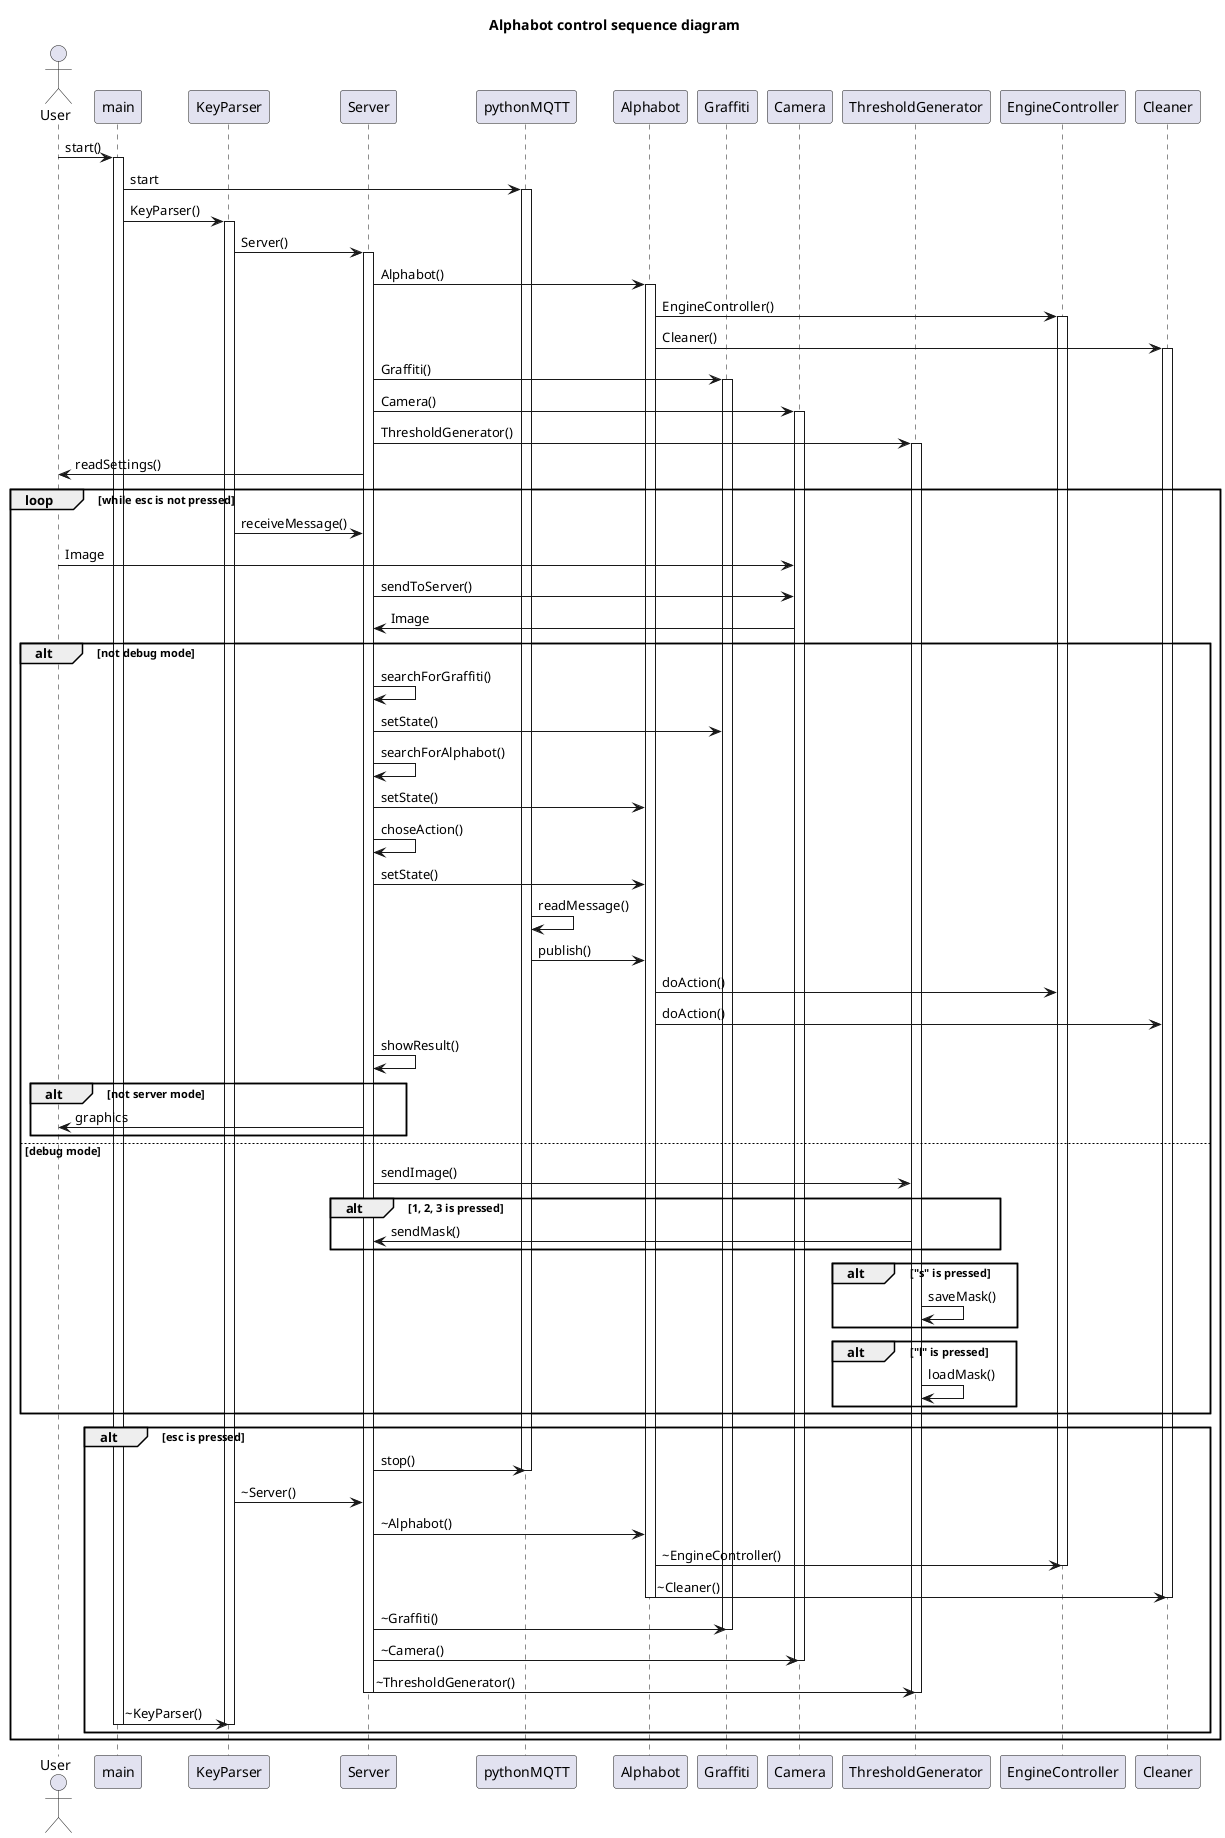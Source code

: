 @startuml Sequence diagram for Alphabot control
title Alphabot control sequence diagram

actor User
participant main
participant KeyParser
participant Server
participant pythonMQTT
participant Alphabot
participant Graffiti
participant Camera
participant ThresholdGenerator
participant EngineController
participant Cleaner

User -> main: start()
activate main
main -> pythonMQTT: start
activate pythonMQTT
main -> KeyParser: KeyParser()
activate KeyParser
KeyParser -> Server: Server()
activate Server
Server -> Alphabot: Alphabot()
activate Alphabot
Alphabot -> EngineController: EngineController()
activate EngineController
Alphabot -> Cleaner: Cleaner()
activate Cleaner
Server -> Graffiti: Graffiti()
activate Graffiti
Server -> Camera: Camera()
activate Camera
Server -> ThresholdGenerator: ThresholdGenerator()
activate ThresholdGenerator
Server -> User: readSettings()

' Цикл
loop while esc is not pressed
    KeyParser -> Server: receiveMessage()
    User -> Camera: Image
    Server -> Camera: sendToServer()
    Camera -> Server: Image

    ' Server ищет граффити и робота если отключен режим отладки
    alt not debug mode
        Server -> Server: searchForGraffiti()
        Server -> Graffiti: setState()
        Server -> Server: searchForAlphabot()
        Server -> Alphabot: setState()
        Server -> Server: choseAction()
        Server -> Alphabot: setState()
        pythonMQTT -> pythonMQTT: readMessage()
        pythonMQTT -> Alphabot: publish()
        Alphabot -> EngineController: doAction()
        Alphabot -> Cleaner: doAction()
        Server -> Server: showResult()

        alt not server mode
            Server -> User: graphics
        end
    else debug mode
        Server -> ThresholdGenerator: sendImage()
        alt 1, 2, 3 is pressed
            ThresholdGenerator -> Server: sendMask()
        end
        alt "s" is pressed
            ThresholdGenerator -> ThresholdGenerator: saveMask()
        end
        alt "l" is pressed
            ThresholdGenerator -> ThresholdGenerator: loadMask()
        end
    end

    ' Если нажата клавиша "esc" выходим из цикла
    alt esc is pressed
        Server -> pythonMQTT: stop()
        deactivate pythonMQTT
        KeyParser -> Server: ~Server()
        Server -> Alphabot: ~Alphabot()
        Alphabot -> EngineController: ~EngineController()
        deactivate EngineController
        Alphabot -> Cleaner: ~Cleaner()
        deactivate Cleaner
        deactivate Alphabot
        Server -> Graffiti: ~Graffiti()
        deactivate Graffiti
        Server -> Camera: ~Camera()
        deactivate Camera
        Server -> ThresholdGenerator: ~ThresholdGenerator()
        deactivate ThresholdGenerator
        deactivate Server
        main -> KeyParser: ~KeyParser()
        deactivate KeyParser
        deactivate main
    end
end
@enduml
